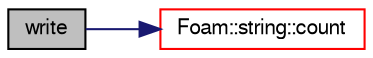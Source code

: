 digraph "write"
{
  bgcolor="transparent";
  edge [fontname="FreeSans",fontsize="10",labelfontname="FreeSans",labelfontsize="10"];
  node [fontname="FreeSans",fontsize="10",shape=record];
  rankdir="LR";
  Node1 [label="write",height=0.2,width=0.4,color="black", fillcolor="grey75", style="filled" fontcolor="black"];
  Node1 -> Node2 [color="midnightblue",fontsize="10",style="solid",fontname="FreeSans"];
  Node2 [label="Foam::string::count",height=0.2,width=0.4,color="red",URL="$a02389.html#a3dca3739b4e3c845a6f9847b0ea2386e",tooltip="Count and return the number of a given character in the string. "];
}
